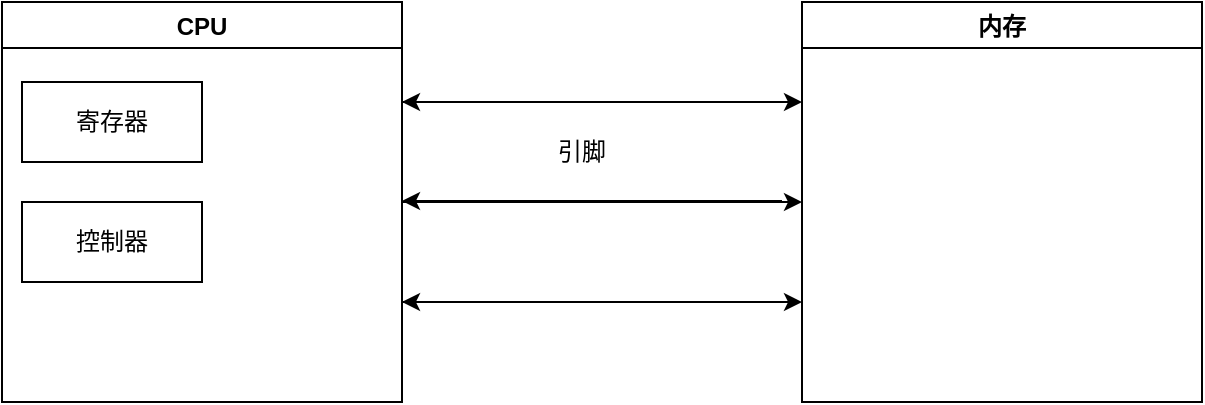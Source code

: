 <mxfile version="15.4.0" type="device"><diagram id="wXJYr3fWwE5NohySU5M4" name="第 1 页"><mxGraphModel dx="852" dy="494" grid="1" gridSize="10" guides="1" tooltips="1" connect="1" arrows="1" fold="1" page="1" pageScale="1" pageWidth="827" pageHeight="1169" math="0" shadow="0"><root><mxCell id="0"/><mxCell id="1" parent="0"/><mxCell id="vse_SwbkSRXGNupjtnC0-3" style="edgeStyle=orthogonalEdgeStyle;rounded=0;orthogonalLoop=1;jettySize=auto;html=1;exitX=1;exitY=0.25;exitDx=0;exitDy=0;entryX=0;entryY=0.25;entryDx=0;entryDy=0;" edge="1" parent="1" source="vse_SwbkSRXGNupjtnC0-1" target="vse_SwbkSRXGNupjtnC0-2"><mxGeometry relative="1" as="geometry"/></mxCell><mxCell id="vse_SwbkSRXGNupjtnC0-4" style="edgeStyle=orthogonalEdgeStyle;rounded=0;orthogonalLoop=1;jettySize=auto;html=1;entryX=0;entryY=0.5;entryDx=0;entryDy=0;" edge="1" parent="1" source="vse_SwbkSRXGNupjtnC0-1" target="vse_SwbkSRXGNupjtnC0-2"><mxGeometry relative="1" as="geometry"/></mxCell><mxCell id="vse_SwbkSRXGNupjtnC0-1" value="CPU" style="swimlane;" vertex="1" parent="1"><mxGeometry x="100" y="120" width="200" height="200" as="geometry"/></mxCell><mxCell id="vse_SwbkSRXGNupjtnC0-11" value="寄存器" style="rounded=0;whiteSpace=wrap;html=1;" vertex="1" parent="vse_SwbkSRXGNupjtnC0-1"><mxGeometry x="10" y="40" width="90" height="40" as="geometry"/></mxCell><mxCell id="vse_SwbkSRXGNupjtnC0-12" value="控制器" style="rounded=0;whiteSpace=wrap;html=1;" vertex="1" parent="vse_SwbkSRXGNupjtnC0-1"><mxGeometry x="10" y="100" width="90" height="40" as="geometry"/></mxCell><mxCell id="vse_SwbkSRXGNupjtnC0-2" value="内存" style="swimlane;" vertex="1" parent="1"><mxGeometry x="500" y="120" width="200" height="200" as="geometry"/></mxCell><mxCell id="vse_SwbkSRXGNupjtnC0-5" style="edgeStyle=orthogonalEdgeStyle;rounded=0;orthogonalLoop=1;jettySize=auto;html=1;exitX=1;exitY=0.25;exitDx=0;exitDy=0;entryX=0;entryY=0.25;entryDx=0;entryDy=0;" edge="1" parent="1"><mxGeometry relative="1" as="geometry"><mxPoint x="300" y="270" as="sourcePoint"/><mxPoint x="500" y="270" as="targetPoint"/></mxGeometry></mxCell><mxCell id="vse_SwbkSRXGNupjtnC0-6" value="引脚" style="text;html=1;strokeColor=none;fillColor=none;align=center;verticalAlign=middle;whiteSpace=wrap;rounded=0;" vertex="1" parent="1"><mxGeometry x="360" y="180" width="60" height="30" as="geometry"/></mxCell><mxCell id="vse_SwbkSRXGNupjtnC0-8" value="" style="endArrow=classic;html=1;rounded=0;edgeStyle=orthogonalEdgeStyle;" edge="1" parent="1"><mxGeometry width="50" height="50" relative="1" as="geometry"><mxPoint x="490" y="170" as="sourcePoint"/><mxPoint x="300" y="170" as="targetPoint"/></mxGeometry></mxCell><mxCell id="vse_SwbkSRXGNupjtnC0-9" value="" style="endArrow=classic;html=1;rounded=0;edgeStyle=orthogonalEdgeStyle;" edge="1" parent="1"><mxGeometry width="50" height="50" relative="1" as="geometry"><mxPoint x="490" y="219.5" as="sourcePoint"/><mxPoint x="300" y="219.5" as="targetPoint"/><Array as="points"><mxPoint x="390" y="220"/><mxPoint x="390" y="220"/></Array></mxGeometry></mxCell><mxCell id="vse_SwbkSRXGNupjtnC0-10" value="" style="endArrow=classic;html=1;rounded=0;edgeStyle=orthogonalEdgeStyle;" edge="1" parent="1"><mxGeometry width="50" height="50" relative="1" as="geometry"><mxPoint x="490" y="270" as="sourcePoint"/><mxPoint x="300" y="270" as="targetPoint"/></mxGeometry></mxCell></root></mxGraphModel></diagram></mxfile>